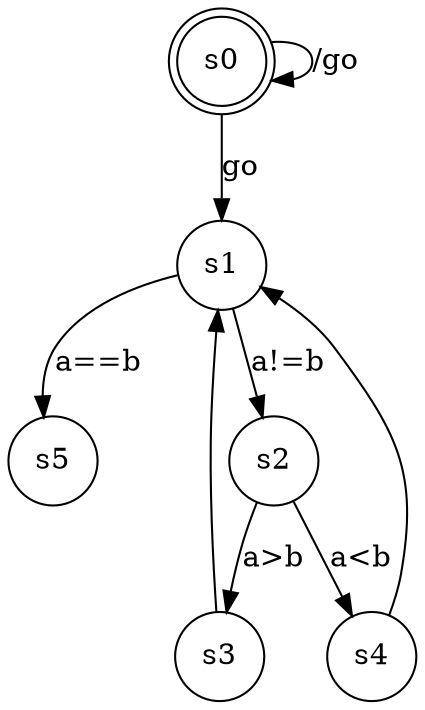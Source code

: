 digraph gcd {
	size="8,5"
	node [shape = doublecircle];
  node [shape = doublecircle]; s0
	node [shape = circle];
  s0 -> s0 [label = "/go"]
	s0 -> s1 [label = "go"];
  s1 -> s5 [label = "a==b"]
  s1 -> s2 [label = "a!=b"]
  s2 -> s3 [label = "a>b"]
  s2 -> s4 [label = "a<b"]
  s3 -> s1 ;
  s4 -> s1 ;
}
